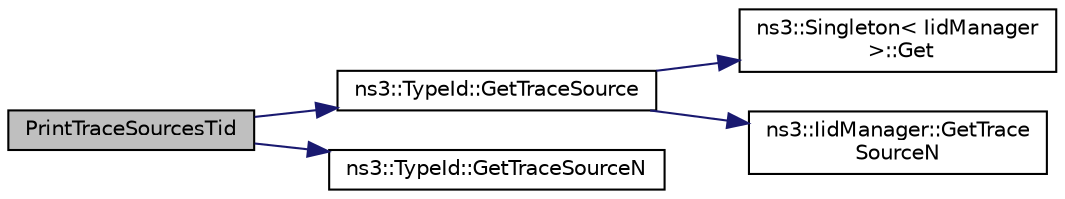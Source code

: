digraph "PrintTraceSourcesTid"
{
 // LATEX_PDF_SIZE
  edge [fontname="Helvetica",fontsize="10",labelfontname="Helvetica",labelfontsize="10"];
  node [fontname="Helvetica",fontsize="10",shape=record];
  rankdir="LR";
  Node1 [label="PrintTraceSourcesTid",height=0.2,width=0.4,color="black", fillcolor="grey75", style="filled", fontcolor="black",tooltip="Print direct Trace sources for this TypeId."];
  Node1 -> Node2 [color="midnightblue",fontsize="10",style="solid",fontname="Helvetica"];
  Node2 [label="ns3::TypeId::GetTraceSource",height=0.2,width=0.4,color="black", fillcolor="white", style="filled",URL="$classns3_1_1_type_id.html#a2dfab5022983f7b4fd4bafbb5a5bcc31",tooltip="Get the trace source by index."];
  Node2 -> Node3 [color="midnightblue",fontsize="10",style="solid",fontname="Helvetica"];
  Node3 [label="ns3::Singleton\< IidManager\l \>::Get",height=0.2,width=0.4,color="black", fillcolor="white", style="filled",URL="$classns3_1_1_singleton.html#a80a2cd3c25a27ea72add7a9f7a141ffa",tooltip="Get a pointer to the singleton instance."];
  Node2 -> Node4 [color="midnightblue",fontsize="10",style="solid",fontname="Helvetica"];
  Node4 [label="ns3::IidManager::GetTrace\lSourceN",height=0.2,width=0.4,color="black", fillcolor="white", style="filled",URL="$classns3_1_1_iid_manager.html#a771b2ef7deaf2665d96fdd3dfb3ce2f3",tooltip="Get the number of Trace sources."];
  Node1 -> Node5 [color="midnightblue",fontsize="10",style="solid",fontname="Helvetica"];
  Node5 [label="ns3::TypeId::GetTraceSourceN",height=0.2,width=0.4,color="black", fillcolor="white", style="filled",URL="$classns3_1_1_type_id.html#a0d0da6716722c61857e606b82127ba0f",tooltip="Get the number of Trace sources."];
}
